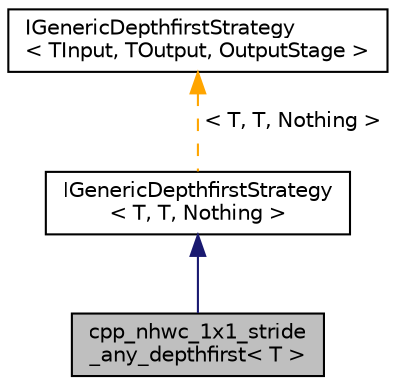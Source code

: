 digraph "cpp_nhwc_1x1_stride_any_depthfirst&lt; T &gt;"
{
 // LATEX_PDF_SIZE
  edge [fontname="Helvetica",fontsize="10",labelfontname="Helvetica",labelfontsize="10"];
  node [fontname="Helvetica",fontsize="10",shape=record];
  Node1 [label="cpp_nhwc_1x1_stride\l_any_depthfirst\< T \>",height=0.2,width=0.4,color="black", fillcolor="grey75", style="filled", fontcolor="black",tooltip=" "];
  Node2 -> Node1 [dir="back",color="midnightblue",fontsize="10",style="solid",fontname="Helvetica"];
  Node2 [label="IGenericDepthfirstStrategy\l\< T, T, Nothing \>",height=0.2,width=0.4,color="black", fillcolor="white", style="filled",URL="$classarm__conv_1_1pooling_1_1_i_generic_depthfirst_strategy.xhtml",tooltip=" "];
  Node3 -> Node2 [dir="back",color="orange",fontsize="10",style="dashed",label=" \< T, T, Nothing \>" ,fontname="Helvetica"];
  Node3 [label="IGenericDepthfirstStrategy\l\< TInput, TOutput, OutputStage \>",height=0.2,width=0.4,color="black", fillcolor="white", style="filled",URL="$classarm__conv_1_1pooling_1_1_i_generic_depthfirst_strategy.xhtml",tooltip=" "];
}
